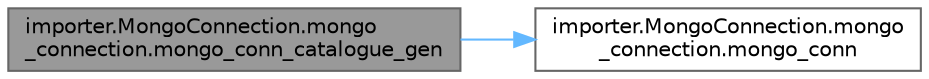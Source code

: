 digraph "importer.MongoConnection.mongo_connection.mongo_conn_catalogue_gen"
{
 // LATEX_PDF_SIZE
  bgcolor="transparent";
  edge [fontname=Helvetica,fontsize=10,labelfontname=Helvetica,labelfontsize=10];
  node [fontname=Helvetica,fontsize=10,shape=box,height=0.2,width=0.4];
  rankdir="LR";
  Node1 [id="Node000001",label="importer.MongoConnection.mongo\l_connection.mongo_conn_catalogue_gen",height=0.2,width=0.4,color="gray40", fillcolor="grey60", style="filled", fontcolor="black",tooltip=" "];
  Node1 -> Node2 [id="edge1_Node000001_Node000002",color="steelblue1",style="solid",tooltip=" "];
  Node2 [id="Node000002",label="importer.MongoConnection.mongo\l_connection.mongo_conn",height=0.2,width=0.4,color="grey40", fillcolor="white", style="filled",URL="$classimporter_1_1_mongo_connection_1_1mongo__connection.html#aad633bd7c5f99cfbc30fb2fe6d7c5811",tooltip=" "];
}
